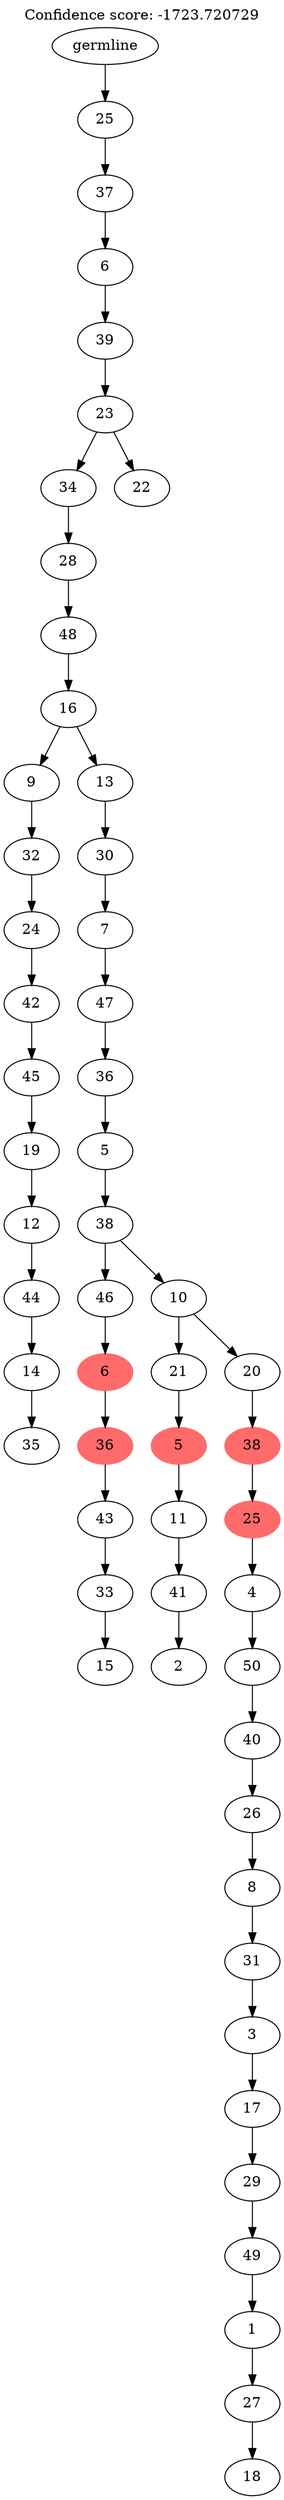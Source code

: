 digraph g {
	"54" -> "55";
	"55" [label="35"];
	"53" -> "54";
	"54" [label="14"];
	"52" -> "53";
	"53" [label="44"];
	"51" -> "52";
	"52" [label="12"];
	"50" -> "51";
	"51" [label="19"];
	"49" -> "50";
	"50" [label="45"];
	"48" -> "49";
	"49" [label="42"];
	"47" -> "48";
	"48" [label="24"];
	"46" -> "47";
	"47" [label="32"];
	"44" -> "45";
	"45" [label="15"];
	"43" -> "44";
	"44" [label="33"];
	"42" -> "43";
	"43" [label="43"];
	"41" -> "42";
	"42" [color=indianred1, style=filled, label="36"];
	"40" -> "41";
	"41" [color=indianred1, style=filled, label="6"];
	"38" -> "39";
	"39" [label="2"];
	"37" -> "38";
	"38" [label="41"];
	"36" -> "37";
	"37" [label="11"];
	"35" -> "36";
	"36" [color=indianred1, style=filled, label="5"];
	"33" -> "34";
	"34" [label="18"];
	"32" -> "33";
	"33" [label="27"];
	"31" -> "32";
	"32" [label="1"];
	"30" -> "31";
	"31" [label="49"];
	"29" -> "30";
	"30" [label="29"];
	"28" -> "29";
	"29" [label="17"];
	"27" -> "28";
	"28" [label="3"];
	"26" -> "27";
	"27" [label="31"];
	"25" -> "26";
	"26" [label="8"];
	"24" -> "25";
	"25" [label="26"];
	"23" -> "24";
	"24" [label="40"];
	"22" -> "23";
	"23" [label="50"];
	"21" -> "22";
	"22" [label="4"];
	"20" -> "21";
	"21" [color=indianred1, style=filled, label="25"];
	"19" -> "20";
	"20" [color=indianred1, style=filled, label="38"];
	"18" -> "19";
	"19" [label="20"];
	"18" -> "35";
	"35" [label="21"];
	"17" -> "18";
	"18" [label="10"];
	"17" -> "40";
	"40" [label="46"];
	"16" -> "17";
	"17" [label="38"];
	"15" -> "16";
	"16" [label="5"];
	"14" -> "15";
	"15" [label="36"];
	"13" -> "14";
	"14" [label="47"];
	"12" -> "13";
	"13" [label="7"];
	"11" -> "12";
	"12" [label="30"];
	"10" -> "11";
	"11" [label="13"];
	"10" -> "46";
	"46" [label="9"];
	"9" -> "10";
	"10" [label="16"];
	"8" -> "9";
	"9" [label="48"];
	"7" -> "8";
	"8" [label="28"];
	"5" -> "6";
	"6" [label="22"];
	"5" -> "7";
	"7" [label="34"];
	"4" -> "5";
	"5" [label="23"];
	"3" -> "4";
	"4" [label="39"];
	"2" -> "3";
	"3" [label="6"];
	"1" -> "2";
	"2" [label="37"];
	"0" -> "1";
	"1" [label="25"];
	"0" [label="germline"];
	labelloc="t";
	label="Confidence score: -1723.720729";
}
